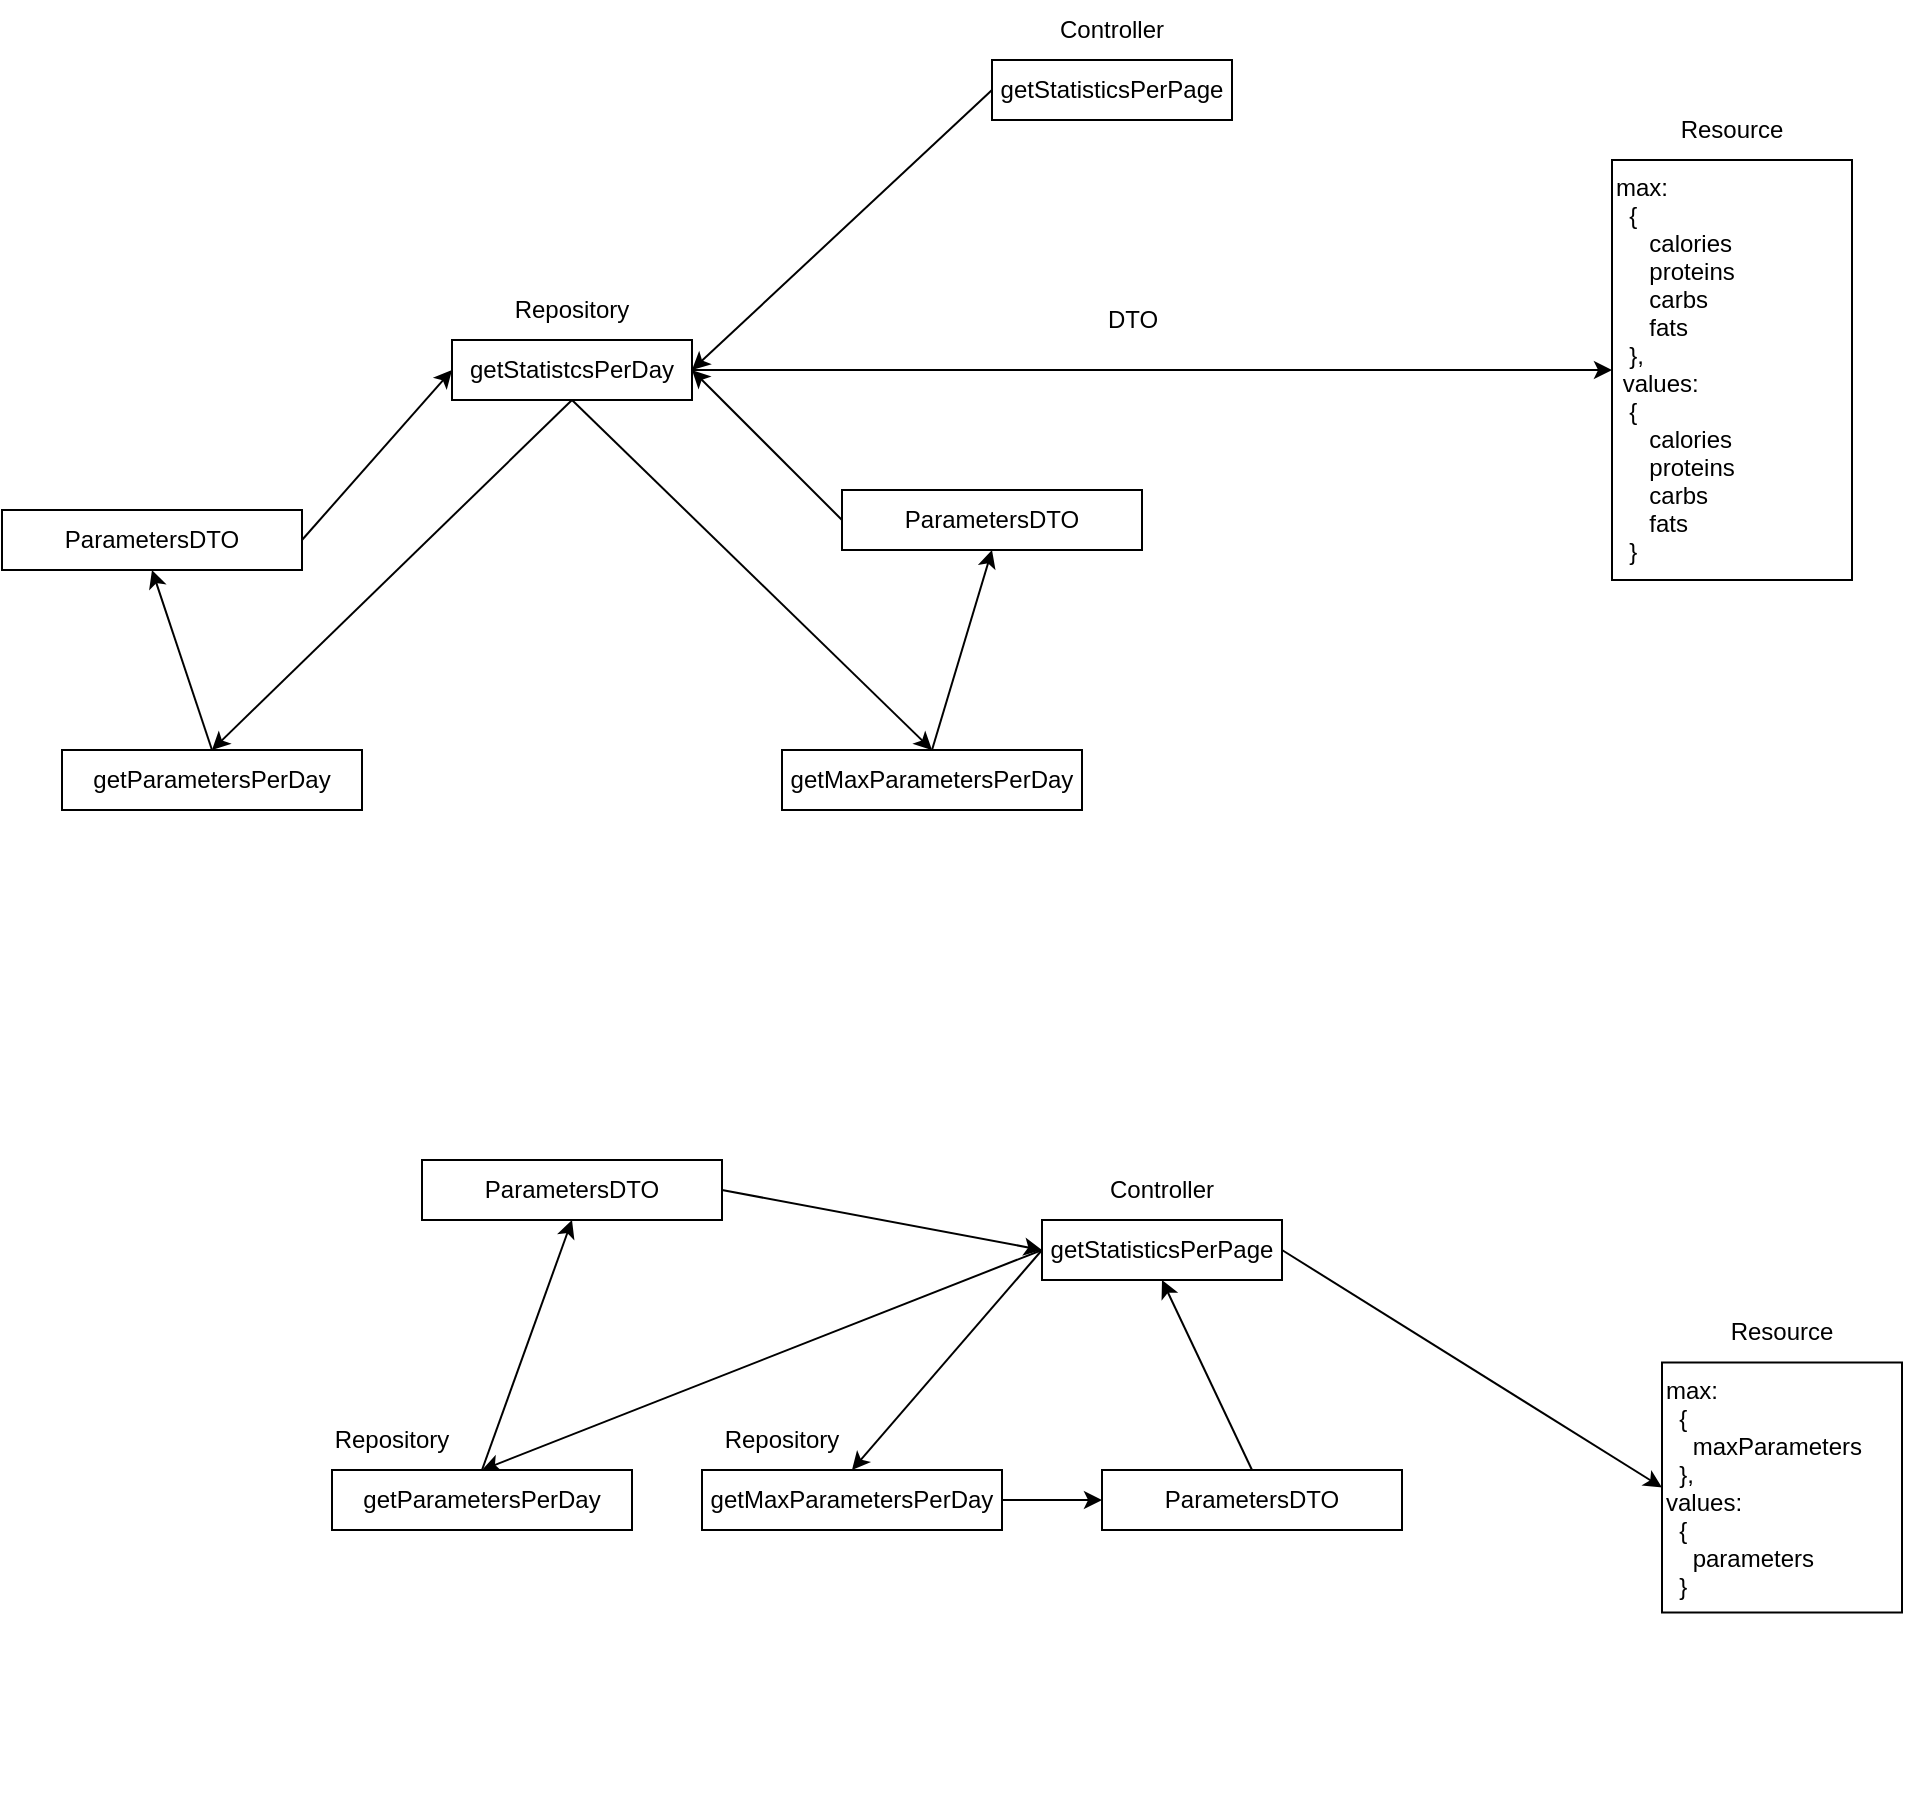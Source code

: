 <mxfile>
    <diagram id="72IdUqcSK8A7uL9tfz53" name="Page-1">
        <mxGraphModel dx="1085" dy="591" grid="1" gridSize="10" guides="1" tooltips="1" connect="1" arrows="1" fold="1" page="1" pageScale="1" pageWidth="850" pageHeight="1100" math="0" shadow="0">
            <root>
                <mxCell id="0"/>
                <mxCell id="1" parent="0"/>
                <mxCell id="11" style="edgeStyle=none;html=1;exitX=0;exitY=0.5;exitDx=0;exitDy=0;entryX=1;entryY=0.5;entryDx=0;entryDy=0;" edge="1" parent="1" source="4" target="7">
                    <mxGeometry relative="1" as="geometry"/>
                </mxCell>
                <mxCell id="4" value="getStatisticsPerPage" style="rounded=0;whiteSpace=wrap;html=1;" vertex="1" parent="1">
                    <mxGeometry x="670" y="330" width="120" height="30" as="geometry"/>
                </mxCell>
                <mxCell id="5" value="Controller" style="text;html=1;strokeColor=none;fillColor=none;align=center;verticalAlign=middle;whiteSpace=wrap;rounded=0;" vertex="1" parent="1">
                    <mxGeometry x="700" y="300" width="60" height="30" as="geometry"/>
                </mxCell>
                <mxCell id="12" style="edgeStyle=none;html=1;entryX=0.5;entryY=0;entryDx=0;entryDy=0;exitX=0.5;exitY=1;exitDx=0;exitDy=0;" edge="1" parent="1" source="7" target="13">
                    <mxGeometry relative="1" as="geometry">
                        <mxPoint x="465" y="635" as="targetPoint"/>
                        <mxPoint x="484" y="555" as="sourcePoint"/>
                    </mxGeometry>
                </mxCell>
                <mxCell id="15" style="edgeStyle=none;html=1;exitX=0.5;exitY=1;exitDx=0;exitDy=0;entryX=0.5;entryY=0;entryDx=0;entryDy=0;" edge="1" parent="1" source="7" target="14">
                    <mxGeometry relative="1" as="geometry">
                        <mxPoint x="465" y="555" as="sourcePoint"/>
                    </mxGeometry>
                </mxCell>
                <mxCell id="24" style="edgeStyle=none;html=1;exitX=1;exitY=0.5;exitDx=0;exitDy=0;entryX=0;entryY=0.5;entryDx=0;entryDy=0;" edge="1" parent="1" source="7" target="9">
                    <mxGeometry relative="1" as="geometry"/>
                </mxCell>
                <mxCell id="7" value="getStatistcsPerDay" style="rounded=0;whiteSpace=wrap;html=1;" vertex="1" parent="1">
                    <mxGeometry x="400" y="470" width="120" height="30" as="geometry"/>
                </mxCell>
                <mxCell id="8" value="Repository" style="text;html=1;strokeColor=none;fillColor=none;align=center;verticalAlign=middle;whiteSpace=wrap;rounded=0;" vertex="1" parent="1">
                    <mxGeometry x="430" y="440" width="60" height="30" as="geometry"/>
                </mxCell>
                <mxCell id="21" style="edgeStyle=none;html=1;exitX=0.5;exitY=0;exitDx=0;exitDy=0;entryX=0.5;entryY=1;entryDx=0;entryDy=0;" edge="1" parent="1" source="13" target="20">
                    <mxGeometry relative="1" as="geometry"/>
                </mxCell>
                <mxCell id="13" value="getMaxParametersPerDay" style="rounded=0;whiteSpace=wrap;html=1;" vertex="1" parent="1">
                    <mxGeometry x="565" y="675" width="150" height="30" as="geometry"/>
                </mxCell>
                <mxCell id="18" style="edgeStyle=none;html=1;exitX=0.5;exitY=0;exitDx=0;exitDy=0;entryX=0.5;entryY=1;entryDx=0;entryDy=0;" edge="1" parent="1" source="14" target="17">
                    <mxGeometry relative="1" as="geometry"/>
                </mxCell>
                <mxCell id="14" value="getParametersPerDay" style="rounded=0;whiteSpace=wrap;html=1;" vertex="1" parent="1">
                    <mxGeometry x="205" y="675" width="150" height="30" as="geometry"/>
                </mxCell>
                <mxCell id="19" style="edgeStyle=none;html=1;exitX=1;exitY=0.5;exitDx=0;exitDy=0;entryX=0;entryY=0.5;entryDx=0;entryDy=0;" edge="1" parent="1" source="17" target="7">
                    <mxGeometry relative="1" as="geometry">
                        <mxPoint x="405" y="540" as="targetPoint"/>
                    </mxGeometry>
                </mxCell>
                <mxCell id="17" value="ParametersDTO" style="rounded=0;whiteSpace=wrap;html=1;" vertex="1" parent="1">
                    <mxGeometry x="175" y="555" width="150" height="30" as="geometry"/>
                </mxCell>
                <mxCell id="22" style="edgeStyle=none;html=1;exitX=0;exitY=0.5;exitDx=0;exitDy=0;entryX=1;entryY=0.5;entryDx=0;entryDy=0;" edge="1" parent="1" source="20" target="7">
                    <mxGeometry relative="1" as="geometry">
                        <mxPoint x="525" y="540" as="targetPoint"/>
                    </mxGeometry>
                </mxCell>
                <mxCell id="20" value="ParametersDTO" style="rounded=0;whiteSpace=wrap;html=1;" vertex="1" parent="1">
                    <mxGeometry x="595" y="545" width="150" height="30" as="geometry"/>
                </mxCell>
                <mxCell id="23" value="" style="group" vertex="1" connectable="0" parent="1">
                    <mxGeometry x="980" y="350" width="120" height="240" as="geometry"/>
                </mxCell>
                <mxCell id="9" value="max:&#10;  {&#10;     calories&#10;     proteins&#10;     carbs&#10;     fats&#10;  },&#10; values:&#10;  {&#10;     calories&#10;     proteins&#10;     carbs&#10;     fats&#10;  }&#10;     " style="rounded=0;align=left;fillColor=default;strokeColor=default;verticalAlign=top;movable=1;resizable=1;rotatable=1;deletable=1;editable=1;connectable=1;" vertex="1" parent="23">
                    <mxGeometry y="30" width="120" height="210" as="geometry"/>
                </mxCell>
                <mxCell id="10" value="Resource" style="text;html=1;strokeColor=none;fillColor=none;align=center;verticalAlign=middle;whiteSpace=wrap;rounded=0;movable=1;resizable=1;rotatable=1;deletable=1;editable=1;connectable=1;" vertex="1" parent="23">
                    <mxGeometry x="30" width="60" height="30" as="geometry"/>
                </mxCell>
                <mxCell id="25" value="DTO" style="text;html=1;align=center;verticalAlign=middle;resizable=0;points=[];autosize=1;strokeColor=none;fillColor=none;" vertex="1" parent="1">
                    <mxGeometry x="715" y="445" width="50" height="30" as="geometry"/>
                </mxCell>
                <mxCell id="46" style="edgeStyle=none;html=1;exitX=0;exitY=0.5;exitDx=0;exitDy=0;entryX=0.5;entryY=0;entryDx=0;entryDy=0;" edge="1" parent="1" source="27" target="37">
                    <mxGeometry relative="1" as="geometry"/>
                </mxCell>
                <mxCell id="47" style="edgeStyle=none;html=1;exitX=0;exitY=0.5;exitDx=0;exitDy=0;entryX=0.5;entryY=0;entryDx=0;entryDy=0;" edge="1" parent="1" source="27" target="35">
                    <mxGeometry relative="1" as="geometry"/>
                </mxCell>
                <mxCell id="52" style="edgeStyle=none;html=1;exitX=1;exitY=0.5;exitDx=0;exitDy=0;entryX=0;entryY=0.5;entryDx=0;entryDy=0;" edge="1" parent="1" source="27" target="43">
                    <mxGeometry relative="1" as="geometry"/>
                </mxCell>
                <mxCell id="27" value="getStatisticsPerPage" style="rounded=0;whiteSpace=wrap;html=1;" vertex="1" parent="1">
                    <mxGeometry x="695" y="910" width="120" height="30" as="geometry"/>
                </mxCell>
                <mxCell id="28" value="Controller" style="text;html=1;strokeColor=none;fillColor=none;align=center;verticalAlign=middle;whiteSpace=wrap;rounded=0;" vertex="1" parent="1">
                    <mxGeometry x="725" y="880" width="60" height="30" as="geometry"/>
                </mxCell>
                <mxCell id="33" value="Repository" style="text;html=1;strokeColor=none;fillColor=none;align=center;verticalAlign=middle;whiteSpace=wrap;rounded=0;" vertex="1" parent="1">
                    <mxGeometry x="340" y="1005" width="60" height="30" as="geometry"/>
                </mxCell>
                <mxCell id="51" style="edgeStyle=none;html=1;exitX=1;exitY=0.5;exitDx=0;exitDy=0;entryX=0;entryY=0.5;entryDx=0;entryDy=0;" edge="1" parent="1" source="35" target="41">
                    <mxGeometry relative="1" as="geometry"/>
                </mxCell>
                <mxCell id="35" value="getMaxParametersPerDay" style="rounded=0;whiteSpace=wrap;html=1;" vertex="1" parent="1">
                    <mxGeometry x="525" y="1035" width="150" height="30" as="geometry"/>
                </mxCell>
                <mxCell id="36" style="edgeStyle=none;html=1;exitX=0.5;exitY=0;exitDx=0;exitDy=0;entryX=0.5;entryY=1;entryDx=0;entryDy=0;" edge="1" parent="1" source="37" target="39">
                    <mxGeometry relative="1" as="geometry"/>
                </mxCell>
                <mxCell id="37" value="getParametersPerDay" style="rounded=0;whiteSpace=wrap;html=1;" vertex="1" parent="1">
                    <mxGeometry x="340" y="1035" width="150" height="30" as="geometry"/>
                </mxCell>
                <mxCell id="48" style="edgeStyle=none;html=1;exitX=1;exitY=0.5;exitDx=0;exitDy=0;entryX=0;entryY=0.5;entryDx=0;entryDy=0;" edge="1" parent="1" source="39" target="27">
                    <mxGeometry relative="1" as="geometry"/>
                </mxCell>
                <mxCell id="39" value="ParametersDTO" style="rounded=0;whiteSpace=wrap;html=1;" vertex="1" parent="1">
                    <mxGeometry x="385" y="880" width="150" height="30" as="geometry"/>
                </mxCell>
                <mxCell id="49" style="edgeStyle=none;html=1;exitX=0.5;exitY=0;exitDx=0;exitDy=0;entryX=0.5;entryY=1;entryDx=0;entryDy=0;" edge="1" parent="1" source="41" target="27">
                    <mxGeometry relative="1" as="geometry">
                        <mxPoint x="735" y="950" as="targetPoint"/>
                    </mxGeometry>
                </mxCell>
                <mxCell id="41" value="ParametersDTO" style="rounded=0;whiteSpace=wrap;html=1;" vertex="1" parent="1">
                    <mxGeometry x="725" y="1035" width="150" height="30" as="geometry"/>
                </mxCell>
                <mxCell id="42" value="" style="group" vertex="1" connectable="0" parent="1">
                    <mxGeometry x="1005" y="950" width="120" height="250" as="geometry"/>
                </mxCell>
                <mxCell id="43" value="max:&#10;  {&#10;    maxParameters  &#10;  },&#10;values:&#10;  {&#10;    parameters&#10;  }&#10;     " style="rounded=0;align=left;fillColor=default;strokeColor=default;verticalAlign=top;movable=1;resizable=1;rotatable=1;deletable=1;editable=1;connectable=1;" vertex="1" parent="42">
                    <mxGeometry y="31.25" width="120" height="125.0" as="geometry"/>
                </mxCell>
                <mxCell id="44" value="Resource" style="text;html=1;strokeColor=none;fillColor=none;align=center;verticalAlign=middle;whiteSpace=wrap;rounded=0;movable=1;resizable=1;rotatable=1;deletable=1;editable=1;connectable=1;" vertex="1" parent="42">
                    <mxGeometry x="30" width="60" height="31.25" as="geometry"/>
                </mxCell>
                <mxCell id="50" value="Repository" style="text;html=1;strokeColor=none;fillColor=none;align=center;verticalAlign=middle;whiteSpace=wrap;rounded=0;" vertex="1" parent="1">
                    <mxGeometry x="535" y="1005" width="60" height="30" as="geometry"/>
                </mxCell>
            </root>
        </mxGraphModel>
    </diagram>
</mxfile>
